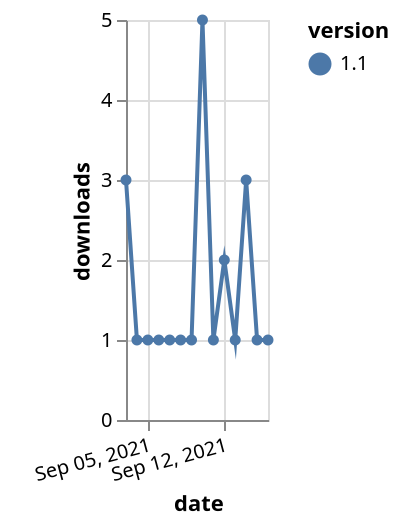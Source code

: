 {"$schema": "https://vega.github.io/schema/vega-lite/v5.json", "description": "A simple bar chart with embedded data.", "data": {"values": [{"date": "2021-09-03", "total": 273, "delta": 3, "version": "1.1"}, {"date": "2021-09-04", "total": 274, "delta": 1, "version": "1.1"}, {"date": "2021-09-05", "total": 275, "delta": 1, "version": "1.1"}, {"date": "2021-09-06", "total": 276, "delta": 1, "version": "1.1"}, {"date": "2021-09-07", "total": 277, "delta": 1, "version": "1.1"}, {"date": "2021-09-08", "total": 278, "delta": 1, "version": "1.1"}, {"date": "2021-09-09", "total": 279, "delta": 1, "version": "1.1"}, {"date": "2021-09-10", "total": 284, "delta": 5, "version": "1.1"}, {"date": "2021-09-11", "total": 285, "delta": 1, "version": "1.1"}, {"date": "2021-09-12", "total": 287, "delta": 2, "version": "1.1"}, {"date": "2021-09-13", "total": 288, "delta": 1, "version": "1.1"}, {"date": "2021-09-14", "total": 291, "delta": 3, "version": "1.1"}, {"date": "2021-09-15", "total": 292, "delta": 1, "version": "1.1"}, {"date": "2021-09-16", "total": 293, "delta": 1, "version": "1.1"}]}, "width": "container", "mark": {"type": "line", "point": {"filled": true}}, "encoding": {"x": {"field": "date", "type": "temporal", "timeUnit": "yearmonthdate", "title": "date", "axis": {"labelAngle": -15}}, "y": {"field": "delta", "type": "quantitative", "title": "downloads"}, "color": {"field": "version", "type": "nominal"}, "tooltip": {"field": "delta"}}}